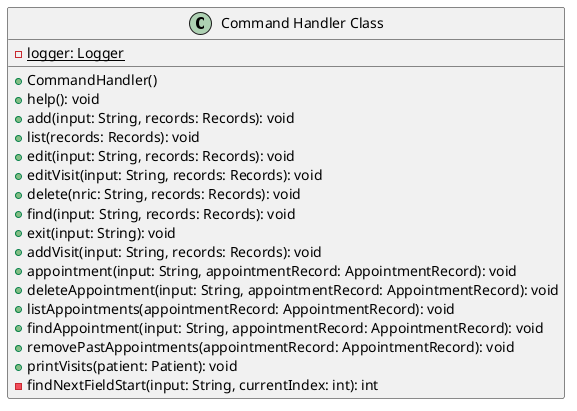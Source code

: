 @startuml
'https://plantuml.com/class-diagram
class "Command Handler Class" {
-{static} logger: Logger
+CommandHandler()
+help(): void
+add(input: String, records: Records): void
+list(records: Records): void
+edit(input: String, records: Records): void
+editVisit(input: String, records: Records): void
+delete(nric: String, records: Records): void
+find(input: String, records: Records): void
+exit(input: String): void
+addVisit(input: String, records: Records): void
+appointment(input: String, appointmentRecord: AppointmentRecord): void
+deleteAppointment(input: String, appointmentRecord: AppointmentRecord): void
+listAppointments(appointmentRecord: AppointmentRecord): void
+findAppointment(input: String, appointmentRecord: AppointmentRecord): void
+removePastAppointments(appointmentRecord: AppointmentRecord): void
+printVisits(patient: Patient): void
-findNextFieldStart(input: String, currentIndex: int): int
}
@enduml